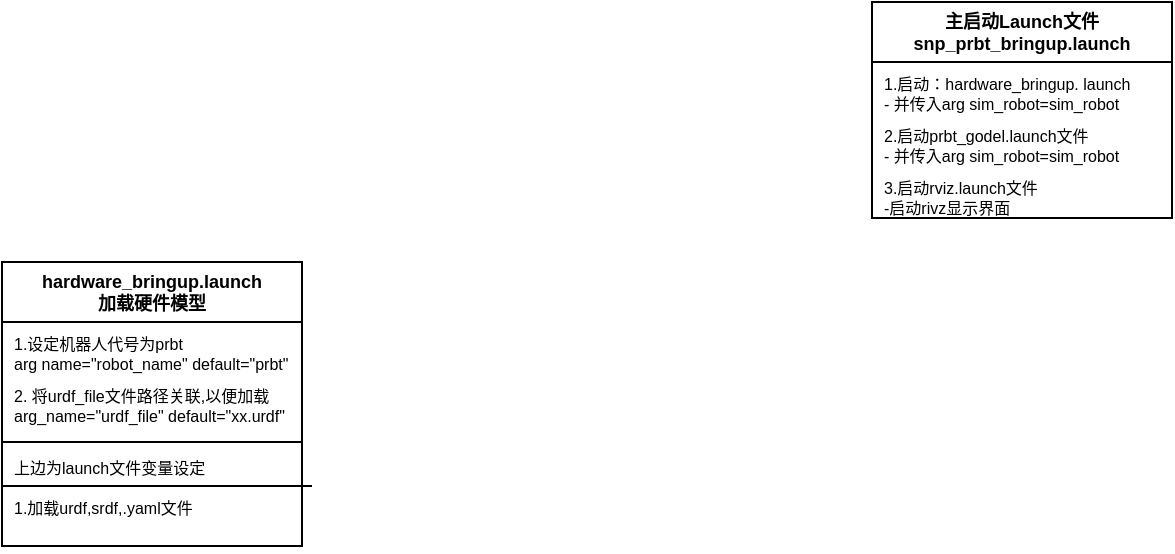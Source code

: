 <mxfile version="13.6.5" type="github">
  <diagram name="Page-1" id="9f46799a-70d6-7492-0946-bef42562c5a5">
    <mxGraphModel dx="263" dy="448" grid="1" gridSize="10" guides="1" tooltips="1" connect="1" arrows="1" fold="1" page="1" pageScale="1" pageWidth="1100" pageHeight="850" background="#ffffff" math="0" shadow="0">
      <root>
        <mxCell id="0" />
        <mxCell id="1" parent="0" />
        <mxCell id="KAkbny95yHru2cI5Tnwd-2" value="主启动Launch文件&#xa;snp_prbt_bringup.launch" style="swimlane;fontStyle=1;childLayout=stackLayout;horizontal=1;startSize=30;fillColor=none;horizontalStack=0;resizeParent=1;resizeParentMax=0;resizeLast=0;collapsible=1;marginBottom=0;fontSize=9;" parent="1" vertex="1">
          <mxGeometry x="475" y="30" width="150" height="108" as="geometry">
            <mxRectangle x="510" y="200" width="90" height="26" as="alternateBounds" />
          </mxGeometry>
        </mxCell>
        <mxCell id="KAkbny95yHru2cI5Tnwd-3" value="1.启动：hardware_bringup. launch&#xa;- 并传入arg sim_robot=sim_robot" style="text;strokeColor=none;fillColor=none;align=left;verticalAlign=top;spacingLeft=4;spacingRight=4;overflow=hidden;rotatable=0;points=[[0,0.5],[1,0.5]];portConstraint=eastwest;fontSize=8;" parent="KAkbny95yHru2cI5Tnwd-2" vertex="1">
          <mxGeometry y="30" width="150" height="26" as="geometry" />
        </mxCell>
        <mxCell id="KAkbny95yHru2cI5Tnwd-4" value="2.启动prbt_godel.launch文件&#xa;- 并传入arg sim_robot=sim_robot" style="text;strokeColor=none;fillColor=none;align=left;verticalAlign=top;spacingLeft=4;spacingRight=4;overflow=hidden;rotatable=0;points=[[0,0.5],[1,0.5]];portConstraint=eastwest;fontSize=8;" parent="KAkbny95yHru2cI5Tnwd-2" vertex="1">
          <mxGeometry y="56" width="150" height="26" as="geometry" />
        </mxCell>
        <mxCell id="KAkbny95yHru2cI5Tnwd-5" value="3.启动rviz.launch文件&#xa;-启动rivz显示界面" style="text;strokeColor=none;fillColor=none;align=left;verticalAlign=top;spacingLeft=4;spacingRight=4;overflow=hidden;rotatable=0;points=[[0,0.5],[1,0.5]];portConstraint=eastwest;fontSize=8;" parent="KAkbny95yHru2cI5Tnwd-2" vertex="1">
          <mxGeometry y="82" width="150" height="26" as="geometry" />
        </mxCell>
        <mxCell id="o36uRRZI3loZWV72tVVz-1" value="hardware_bringup.launch&#xa;加载硬件模型" style="swimlane;fontStyle=1;childLayout=stackLayout;horizontal=1;startSize=30;fillColor=none;horizontalStack=0;resizeParent=1;resizeParentMax=0;resizeLast=0;collapsible=1;marginBottom=0;fontSize=9;" vertex="1" parent="1">
          <mxGeometry x="40" y="160" width="150" height="142" as="geometry">
            <mxRectangle x="510" y="200" width="90" height="26" as="alternateBounds" />
          </mxGeometry>
        </mxCell>
        <mxCell id="o36uRRZI3loZWV72tVVz-2" value="1.设定机器人代号为prbt&#xa;arg name=&quot;robot_name&quot; default=&quot;prbt&quot;" style="text;strokeColor=none;fillColor=none;align=left;verticalAlign=top;spacingLeft=4;spacingRight=4;overflow=hidden;rotatable=0;points=[[0,0.5],[1,0.5]];portConstraint=eastwest;fontSize=8;" vertex="1" parent="o36uRRZI3loZWV72tVVz-1">
          <mxGeometry y="30" width="150" height="26" as="geometry" />
        </mxCell>
        <mxCell id="o36uRRZI3loZWV72tVVz-7" value="2. 将urdf_file文件路径关联,以便加载&#xa;arg_name=&quot;urdf_file&quot; default=&quot;xx.urdf&quot;" style="text;strokeColor=none;fillColor=none;align=left;verticalAlign=top;spacingLeft=4;spacingRight=4;overflow=hidden;rotatable=0;points=[[0,0.5],[1,0.5]];portConstraint=eastwest;fontSize=8;" vertex="1" parent="o36uRRZI3loZWV72tVVz-1">
          <mxGeometry y="56" width="150" height="26" as="geometry" />
        </mxCell>
        <mxCell id="o36uRRZI3loZWV72tVVz-9" value="" style="endArrow=none;html=1;" edge="1" parent="o36uRRZI3loZWV72tVVz-1" target="o36uRRZI3loZWV72tVVz-8">
          <mxGeometry width="50" height="50" relative="1" as="geometry">
            <mxPoint y="90" as="sourcePoint" />
            <mxPoint x="50" y="40" as="targetPoint" />
            <Array as="points">
              <mxPoint x="150" y="90" />
            </Array>
          </mxGeometry>
        </mxCell>
        <mxCell id="o36uRRZI3loZWV72tVVz-8" value="&#xa;上边为launch文件变量设定" style="text;strokeColor=none;fillColor=none;align=left;verticalAlign=top;spacingLeft=4;spacingRight=4;overflow=hidden;rotatable=0;points=[[0,0.5],[1,0.5]];portConstraint=eastwest;fontSize=8;" vertex="1" parent="o36uRRZI3loZWV72tVVz-1">
          <mxGeometry y="82" width="150" height="30" as="geometry" />
        </mxCell>
        <mxCell id="o36uRRZI3loZWV72tVVz-13" value="1.加载urdf,srdf,.yaml文件" style="text;strokeColor=none;fillColor=none;align=left;verticalAlign=top;spacingLeft=4;spacingRight=4;overflow=hidden;rotatable=0;points=[[0,0.5],[1,0.5]];portConstraint=eastwest;fontSize=8;" vertex="1" parent="o36uRRZI3loZWV72tVVz-1">
          <mxGeometry y="112" width="150" height="30" as="geometry" />
        </mxCell>
        <mxCell id="o36uRRZI3loZWV72tVVz-14" value="" style="endArrow=none;html=1;fontSize=7;" edge="1" parent="1">
          <mxGeometry width="50" height="50" relative="1" as="geometry">
            <mxPoint x="40" y="272" as="sourcePoint" />
            <mxPoint x="195" y="272" as="targetPoint" />
          </mxGeometry>
        </mxCell>
      </root>
    </mxGraphModel>
  </diagram>
</mxfile>
